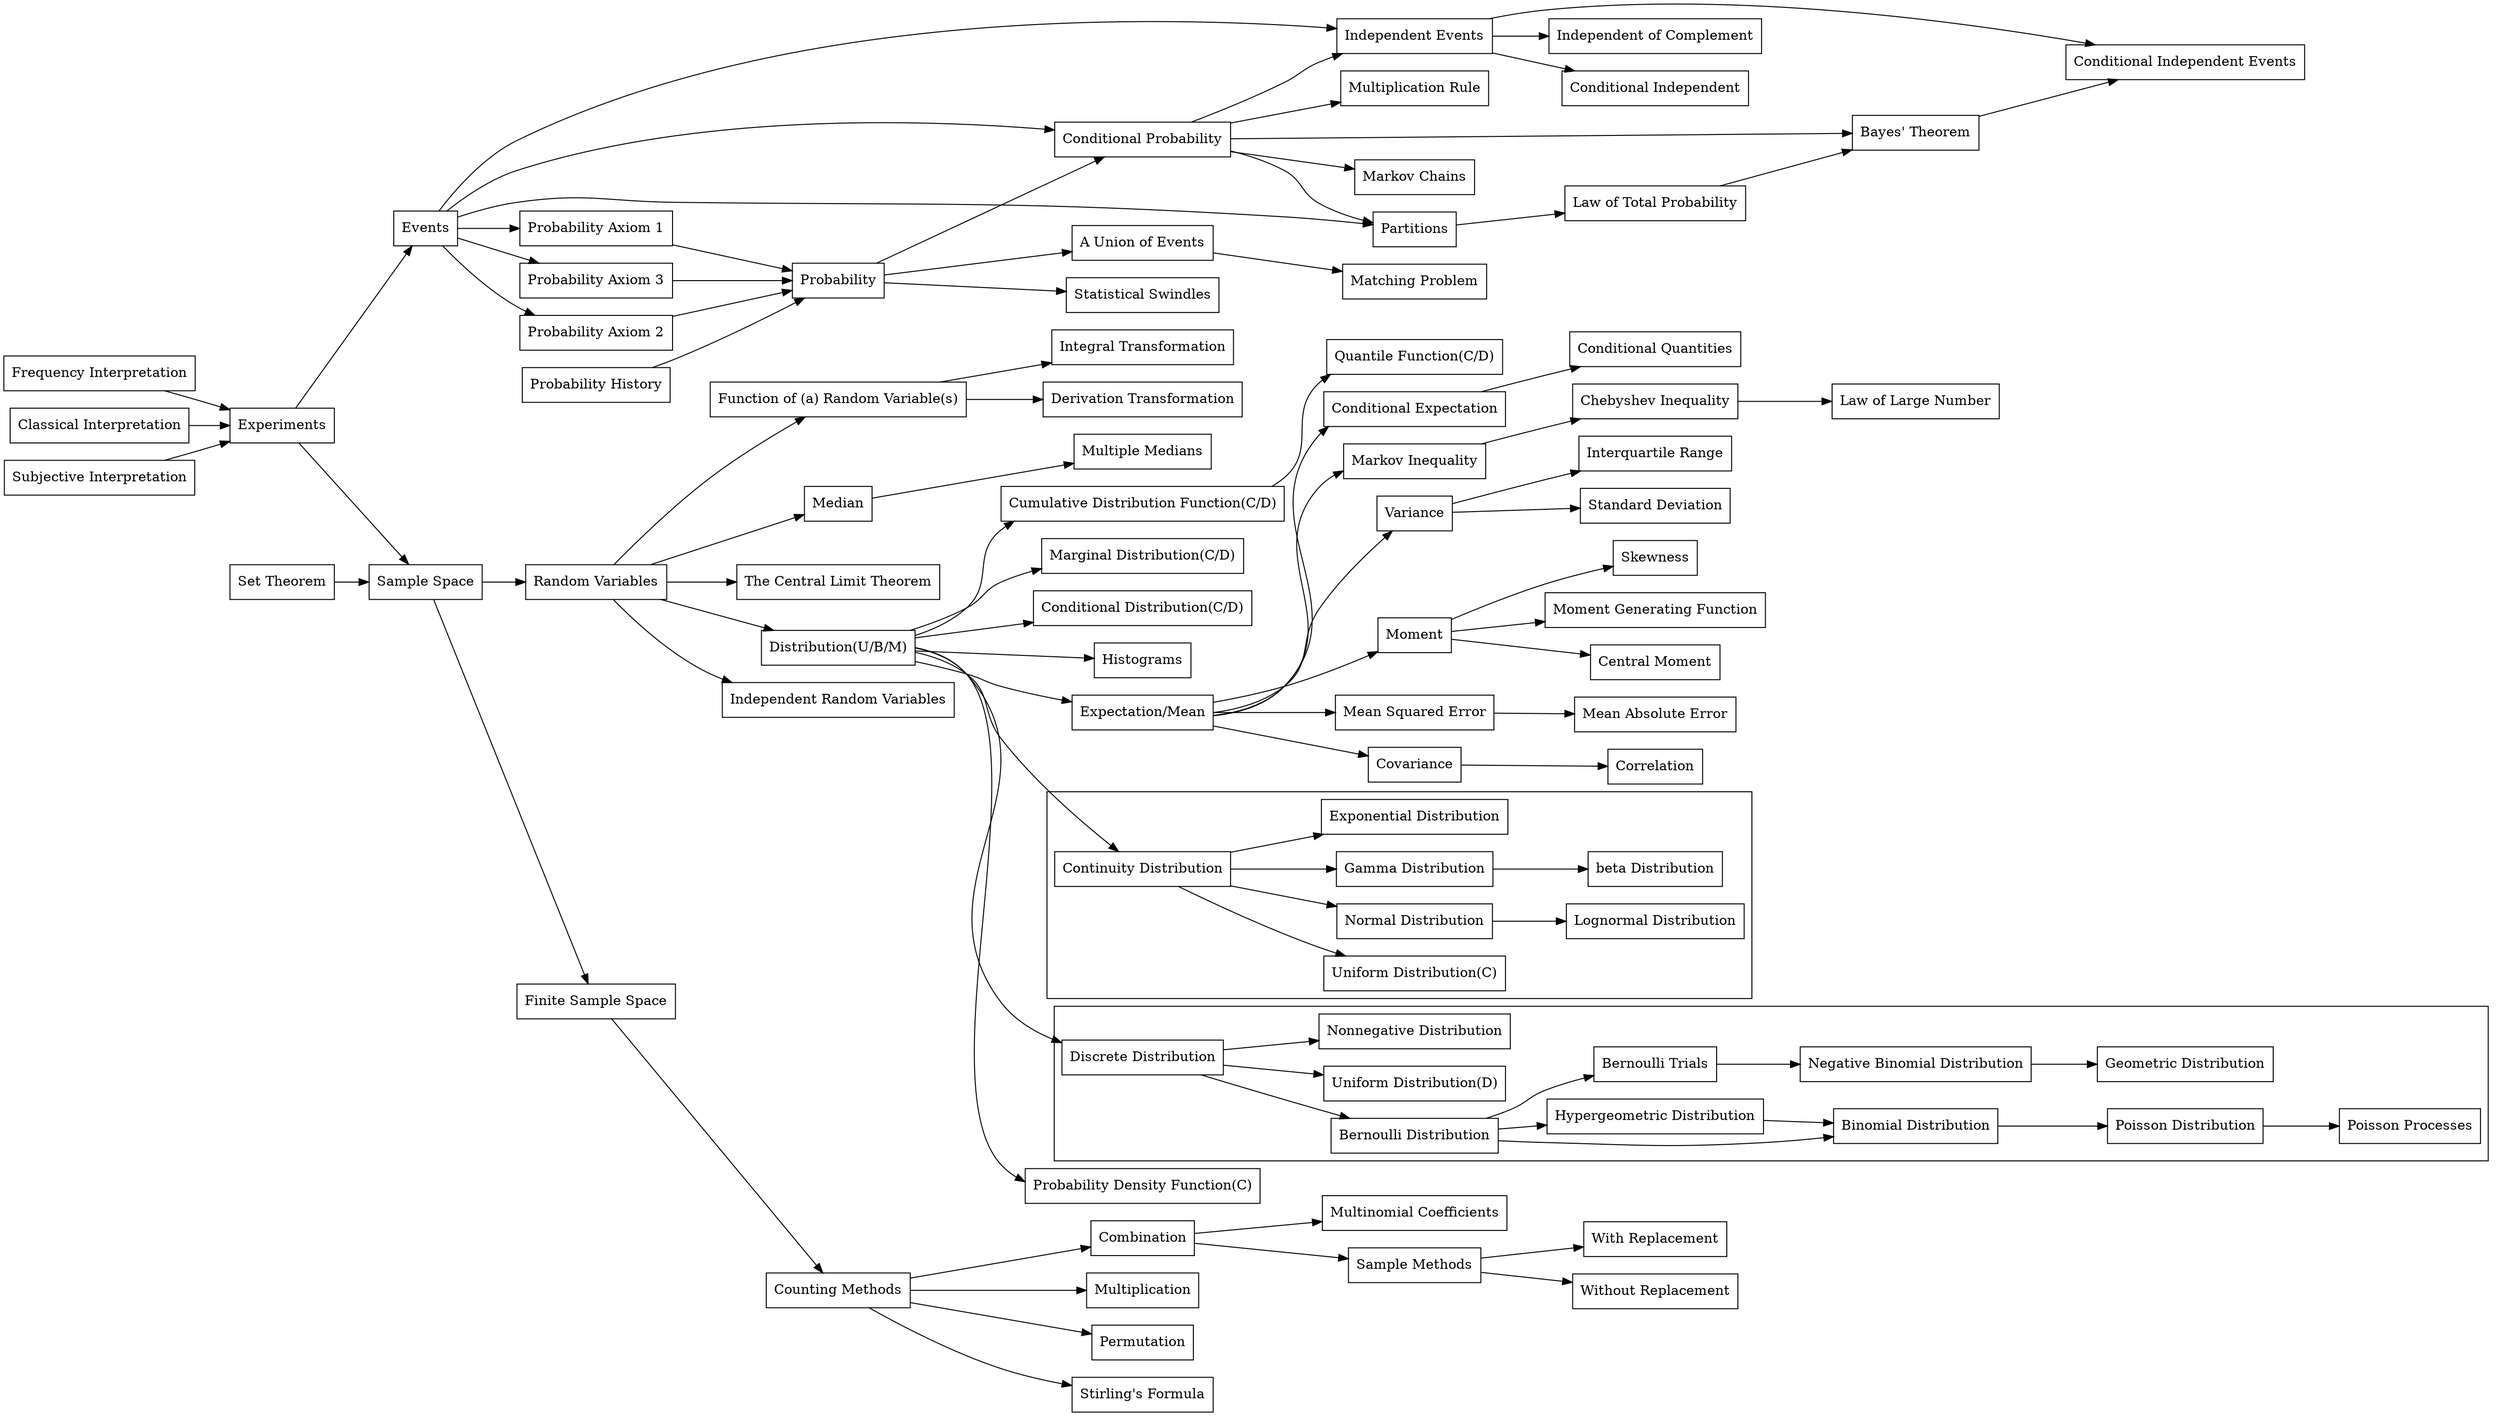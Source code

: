 digraph g
{
  dpi = 320;
  compound=true;
  rankdir=LR;
  node[shape=box]
  //1.1
  probability_history[label="Probability History"];
  probability_history->probability;
  //1.2
  frequency_interpretation[label="Frequency Interpretation"];
  classical_interpretation[label="Classical Interpretation"];
  subjective_interpretation[label="Subjective Interpretation"];
  //1.3
  experiments[label="Experiments"];
  events[label="Events"];
  frequency_interpretation->experiments;
  classical_interpretation->experiments;
  subjective_interpretation->experiments;
  experiments->events
  //1.4
  sample_space[label="Sample Space"];
  set_theorem[label="Set Theorem"];
  experiments->sample_space
  set_theorem->sample_space;
  //1.5
  probability_axiom_1[label="Probability Axiom 1"];
  probability_axiom_2[label="Probability Axiom 2"];
  probability_axiom_3[label="Probability Axiom 3"];
  probability[label="Probability"];
  events->probability_axiom_1->probability;
  events->probability_axiom_2->probability;
  events->probability_axiom_3->probability;
  //1.6
  finite_sample_space[label="Finite Sample Space"];
  sample_space->finite_sample_space;
  //1.7
  counting_methods[label="Counting Methods"];
  multiplication[label="Multiplication"];
  permutation[label="Permutation"];
  stirling_s_formula[label="Stirling\'s Formula"];
  finite_sample_space->counting_methods;
  counting_methods->multiplication;
  counting_methods->permutation;
  counting_methods->stirling_s_formula;
  //1.8
  combination[label="Combination"];
  sample_methods[label="Sample Methods"];
  with_replacement[label="With Replacement"];
  without_replacement[label="Without Replacement"];
  counting_methods->combination->sample_methods->with_replacement;
  sample_methods->without_replacement;
  //1.9
  multinomial_coefficients[label="Multinomial Coefficients"];
  combination->multinomial_coefficients;
  //1.10
  a_union_of_events[label="A Union of Events"];
  matching_problem[label="Matching Problem"];
  probability->a_union_of_events->matching_problem;
  //1.11
  statistical_swindles[label="Statistical Swindles"];
  probability->statistical_swindles;
  //2.1
  conditional_probability[label="Conditional Probability"]
  multiplication_rule[label="Multiplication Rule"]
  partitions[label="Partitions"]
  law_of_total_probability[label="Law of Total Probability"]
  events->conditional_probability;
  probability->conditional_probability->multiplication_rule;
  conditional_probability->partitions->law_of_total_probability;
  events->partitions;
  //2.2
  independent_events[label="Independent Events"]
  independent_of_complement[label="Independent of Complement"]
  conditional_independent[label="Conditional Independent"]
  events->independent_events;
  conditional_probability->independent_events;
  independent_events->independent_of_complement;
  independent_events->conditional_independent;
  //2.3
  Bayes_s_Theorem[label="Bayes\' Theorem"]
  conditional_independent_events[label="Conditional Independent Events"]
  law_of_total_probability->Bayes_s_Theorem;
  conditional_probability->Bayes_s_Theorem->conditional_independent_events;
  independent_events->conditional_independent_events;
  //2.4
  //3.1
  random_variables[label="Random Variables"]
  distribution[label="Distribution(U/B/M)"]
  uniform_distribution_c[label="Uniform Distribution(C)"]
  uniform_distribution_d[label="Uniform Distribution(D)"]
  continuity_distribution->uniform_distribution_c;
  discrete_distribution->uniform_distribution_d;
  sample_space->random_variables;
  random_variables->distribution;
  //3.2
  probability_density_function[label="Probability Density Function(C)"]
  distribution->probability_density_function;
  //3.3
  cumulative_distribution_function[label="Cumulative Distribution Function(C/D)"]
  quantile_function[label="Quantile Function(C/D)"]
  distribution->cumulative_distribution_function->quantile_function;
  //3.4

  //3.5
  marginal_distribution[label="Marginal Distribution(C/D)"]
  independent_random_variables[label="Independent Random Variables"]
  random_variables->independent_random_variables;
  //3.6
  conditional_distribution[label="Conditional Distribution(C/D)"]
  distribution->conditional_distribution;
  //conditional_probability->conditional_distribution;
  //3.7

  histograms[label="Histograms"]
  distribution->marginal_distribution;
  distribution->histograms;
  //3.8
  function_of_random_variables[label="Function of (a) Random Variable(s)"]
  integral_transformation[label="Integral Transformation"]
  derivation_transformation[label="Derivation Transformation"]

  random_variables->function_of_random_variables;
  function_of_random_variables->integral_transformation;
  function_of_random_variables->derivation_transformation;
  //3.9
  //3.10
  Markov_chains[label="Markov Chains"]
  conditional_probability->Markov_chains;
  //4.1
  expectation[label="Expectation/Mean"]


  distribution->expectation;

  //4.2
  nonnegative_distribution[label="Nonnegative Distribution"]
  discrete_distribution->nonnegative_distribution;
  //4.3
  variance[label="Variance"]
  standard_deviation[label="Standard Deviation"]
  interquartile_range[label="Interquartile Range"]
  expectation->variance->interquartile_range;
  variance->standard_deviation;
  //4.4
  moment[label="Moment"]
  central_moment[label="Central Moment"]
  skewness[label="Skewness"]
  moment_generating_function[label="Moment Generating Function"]
  expectation->moment->central_moment;
  moment->moment_generating_function;
  moment->skewness;
  //4.5
  median[label="Median"]
  mean_squared_error[label="Mean Squared Error"]
  mean_absolute_error[label="Mean Absolute Error"]
  multiple_medians[label="Multiple Medians"]
  random_variables->median;
  expectation->mean_squared_error->mean_absolute_error;
  median->multiple_medians;
  //4.6
  covariance[label="Covariance"]
  correlation[label="Correlation"]
  expectation->covariance->correlation;
  //4.7
  conditional_expectation[label="Conditional Expectation"]
  conditional_quantities[label="Conditional Quantities"]
  expectation->conditional_expectation->conditional_quantities;

  //4.8


  //5.1
  Bernoulli_distribution[label="Bernoulli Distribution"]
  binomial_distribution[label="Binomial Distribution"]
  hypergeometric_distribution[label="Hypergeometric Distribution"]
  poisson_distribution[label="Poisson Distribution"]
  negative_binomial_distribution[label="Negative Binomial Distribution"]
  geometric_distribution[label="Geometric Distribution"]
  poisson_processes[label="Poisson Processes"]
  Bernoulli_trials[label="Bernoulli Trials"]

  normal_distribution[label="Normal Distribution"]
  lognormal_distribution[label="Lognormal Distribution"]
  gamma_distribution[label="Gamma Distribution"]
  exponential_distribution[label="Exponential Distribution"]
  beta_distribution[label="beta Distribution"]
  //Weibull_distribution[label="Weibull Distribution"]
  //Pareto_distribution[label="Pareto Distribution"]
  //5.2

  discrete_distribution->Bernoulli_distribution->binomial_distribution;
  Bernoulli_distribution->Bernoulli_trials;
  //5.3
  Bernoulli_distribution->hypergeometric_distribution;
  hypergeometric_distribution->binomial_distribution;
  //sample_methods->hypergeometric_distribution;
  //5.4

  binomial_distribution->poisson_distribution->poisson_processes;
  //5.5
  Bernoulli_trials->negative_binomial_distribution->geometric_distribution;
  //5.6

  continuity_distribution->normal_distribution->lognormal_distribution;
  //5.7
  continuity_distribution->gamma_distribution;
  continuity_distribution->exponential_distribution;
  //5.8
  gamma_distribution->beta_distribution;
  //5.9
  //5.10
  //6.1
  //6.2

  Markov_Inequality[label="Markov Inequality"]
  Chebyshev_Inequality[label="Chebyshev Inequality"]
  law_of_large_number[label="Law of Large Number"]
  expectation->Markov_Inequality->Chebyshev_Inequality->law_of_large_number;
  //6.3
  the_central_limit_theorem[label="The Central Limit Theorem"]
  //convergence[label="Convergence"]
  //delta_method[label="Delta Method"]
  //random_variables->convergence->delta_method;
  random_variables->the_central_limit_theorem;
  //6.4
  discrete_distribution[label="Discrete Distribution"];
  distribution->discrete_distribution;
  continuity_distribution[label="Continuity Distribution"];
  distribution->continuity_distribution;
  subgraph cluster_discrete
  {
    discrete_distribution;
    nonnegative_distribution;
    uniform_distribution_d;
    Bernoulli_distribution;
    binomial_distribution;
    hypergeometric_distribution;
    poisson_distribution;
    negative_binomial_distribution;
    geometric_distribution;
    poisson_processes;
    Bernoulli_trials;
  }
  subgraph cluster_continuity
  {
    continuity_distribution;
    uniform_distribution_c;
    normal_distribution;
    lognormal_distribution;
    gamma_distribution;
    exponential_distribution;
    beta_distribution;


  }
}
